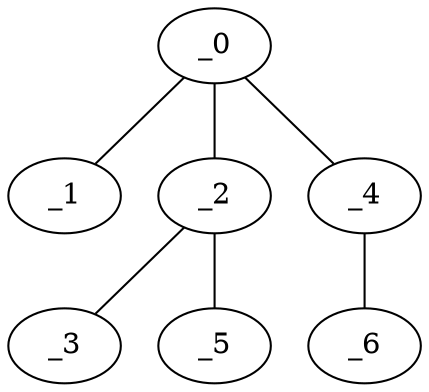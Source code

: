 graph FP1_0092 {
	_0	 [x="0.366491",
		y="2.87841"];
	_1	 [x="0.912604",
		y="0.488203"];
	_0 -- _1;
	_2	 [x="0.52",
		y="1.77"];
	_0 -- _2;
	_4	 [x="2.1",
		y="2.78"];
	_0 -- _4;
	_3	 [x="1.11023",
		y="2.21848"];
	_2 -- _3;
	_5	 [x="1.6461",
		y="1.10273"];
	_2 -- _5;
	_6	 [x="0.438353",
		y="2.17725"];
	_4 -- _6;
}
